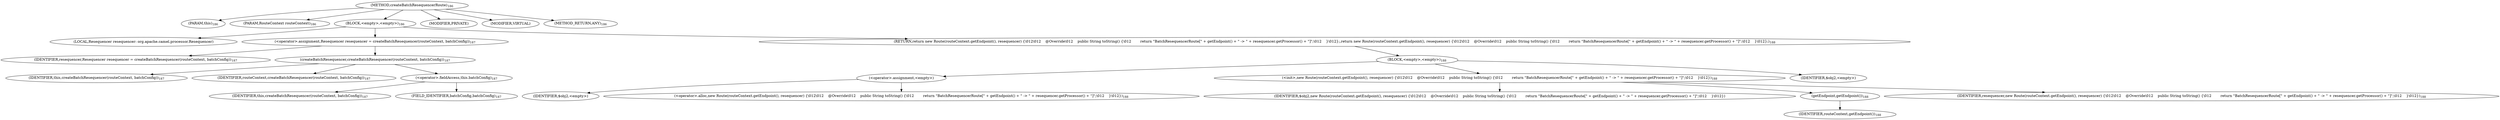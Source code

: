 digraph "createBatchResequencerRoute" {  
"364" [label = <(METHOD,createBatchResequencerRoute)<SUB>186</SUB>> ]
"39" [label = <(PARAM,this)<SUB>186</SUB>> ]
"365" [label = <(PARAM,RouteContext routeContext)<SUB>186</SUB>> ]
"366" [label = <(BLOCK,&lt;empty&gt;,&lt;empty&gt;)<SUB>186</SUB>> ]
"367" [label = <(LOCAL,Resequencer resequencer: org.apache.camel.processor.Resequencer)> ]
"368" [label = <(&lt;operator&gt;.assignment,Resequencer resequencer = createBatchResequencer(routeContext, batchConfig))<SUB>187</SUB>> ]
"369" [label = <(IDENTIFIER,resequencer,Resequencer resequencer = createBatchResequencer(routeContext, batchConfig))<SUB>187</SUB>> ]
"370" [label = <(createBatchResequencer,createBatchResequencer(routeContext, batchConfig))<SUB>187</SUB>> ]
"38" [label = <(IDENTIFIER,this,createBatchResequencer(routeContext, batchConfig))<SUB>187</SUB>> ]
"371" [label = <(IDENTIFIER,routeContext,createBatchResequencer(routeContext, batchConfig))<SUB>187</SUB>> ]
"372" [label = <(&lt;operator&gt;.fieldAccess,this.batchConfig)<SUB>187</SUB>> ]
"373" [label = <(IDENTIFIER,this,createBatchResequencer(routeContext, batchConfig))<SUB>187</SUB>> ]
"374" [label = <(FIELD_IDENTIFIER,batchConfig,batchConfig)<SUB>187</SUB>> ]
"375" [label = <(RETURN,return new Route(routeContext.getEndpoint(), resequencer) {\012\012    @Override\012    public String toString() {\012        return &quot;BatchResequencerRoute[&quot; + getEndpoint() + &quot; -&gt; &quot; + resequencer.getProcessor() + &quot;]&quot;;\012    }\012};,return new Route(routeContext.getEndpoint(), resequencer) {\012\012    @Override\012    public String toString() {\012        return &quot;BatchResequencerRoute[&quot; + getEndpoint() + &quot; -&gt; &quot; + resequencer.getProcessor() + &quot;]&quot;;\012    }\012};)<SUB>188</SUB>> ]
"376" [label = <(BLOCK,&lt;empty&gt;,&lt;empty&gt;)<SUB>188</SUB>> ]
"377" [label = <(&lt;operator&gt;.assignment,&lt;empty&gt;)> ]
"378" [label = <(IDENTIFIER,$obj2,&lt;empty&gt;)> ]
"379" [label = <(&lt;operator&gt;.alloc,new Route(routeContext.getEndpoint(), resequencer) {\012\012    @Override\012    public String toString() {\012        return &quot;BatchResequencerRoute[&quot; + getEndpoint() + &quot; -&gt; &quot; + resequencer.getProcessor() + &quot;]&quot;;\012    }\012})<SUB>188</SUB>> ]
"380" [label = <(&lt;init&gt;,new Route(routeContext.getEndpoint(), resequencer) {\012\012    @Override\012    public String toString() {\012        return &quot;BatchResequencerRoute[&quot; + getEndpoint() + &quot; -&gt; &quot; + resequencer.getProcessor() + &quot;]&quot;;\012    }\012})<SUB>188</SUB>> ]
"381" [label = <(IDENTIFIER,$obj2,new Route(routeContext.getEndpoint(), resequencer) {\012\012    @Override\012    public String toString() {\012        return &quot;BatchResequencerRoute[&quot; + getEndpoint() + &quot; -&gt; &quot; + resequencer.getProcessor() + &quot;]&quot;;\012    }\012})> ]
"382" [label = <(getEndpoint,getEndpoint())<SUB>188</SUB>> ]
"383" [label = <(IDENTIFIER,routeContext,getEndpoint())<SUB>188</SUB>> ]
"384" [label = <(IDENTIFIER,resequencer,new Route(routeContext.getEndpoint(), resequencer) {\012\012    @Override\012    public String toString() {\012        return &quot;BatchResequencerRoute[&quot; + getEndpoint() + &quot; -&gt; &quot; + resequencer.getProcessor() + &quot;]&quot;;\012    }\012})<SUB>188</SUB>> ]
"385" [label = <(IDENTIFIER,$obj2,&lt;empty&gt;)> ]
"386" [label = <(MODIFIER,PRIVATE)> ]
"387" [label = <(MODIFIER,VIRTUAL)> ]
"388" [label = <(METHOD_RETURN,ANY)<SUB>186</SUB>> ]
  "364" -> "39" 
  "364" -> "365" 
  "364" -> "366" 
  "364" -> "386" 
  "364" -> "387" 
  "364" -> "388" 
  "366" -> "367" 
  "366" -> "368" 
  "366" -> "375" 
  "368" -> "369" 
  "368" -> "370" 
  "370" -> "38" 
  "370" -> "371" 
  "370" -> "372" 
  "372" -> "373" 
  "372" -> "374" 
  "375" -> "376" 
  "376" -> "377" 
  "376" -> "380" 
  "376" -> "385" 
  "377" -> "378" 
  "377" -> "379" 
  "380" -> "381" 
  "380" -> "382" 
  "380" -> "384" 
  "382" -> "383" 
}
